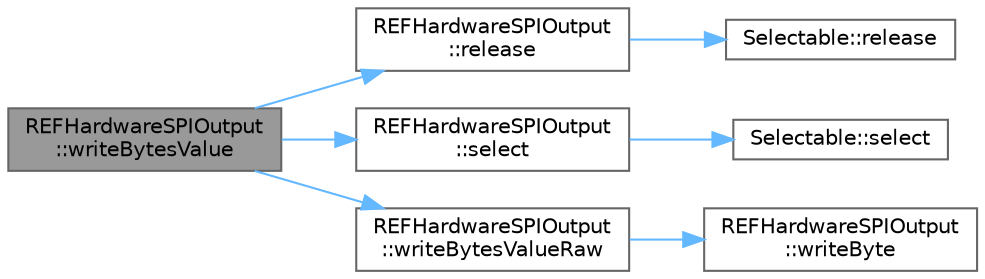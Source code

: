 digraph "REFHardwareSPIOutput::writeBytesValue"
{
 // LATEX_PDF_SIZE
  bgcolor="transparent";
  edge [fontname=Helvetica,fontsize=10,labelfontname=Helvetica,labelfontsize=10];
  node [fontname=Helvetica,fontsize=10,shape=box,height=0.2,width=0.4];
  rankdir="LR";
  Node1 [id="Node000001",label="REFHardwareSPIOutput\l::writeBytesValue",height=0.2,width=0.4,color="gray40", fillcolor="grey60", style="filled", fontcolor="black",tooltip="A full cycle of writing a value for len bytes, including select, release, and waiting."];
  Node1 -> Node2 [id="edge1_Node000001_Node000002",color="steelblue1",style="solid",tooltip=" "];
  Node2 [id="Node000002",label="REFHardwareSPIOutput\l::release",height=0.2,width=0.4,color="grey40", fillcolor="white", style="filled",URL="$d6/dd4/class_r_e_f_hardware_s_p_i_output.html#a7c39a37f4a8d759bfb59623fa95b09ce",tooltip="release the CS select"];
  Node2 -> Node3 [id="edge2_Node000002_Node000003",color="steelblue1",style="solid",tooltip=" "];
  Node3 [id="Node000003",label="Selectable::release",height=0.2,width=0.4,color="grey40", fillcolor="white", style="filled",URL="$dd/da1/class_selectable.html#a190c264a07995c20d72ea5d52eb60e47",tooltip="Release this object."];
  Node1 -> Node4 [id="edge3_Node000001_Node000004",color="steelblue1",style="solid",tooltip=" "];
  Node4 [id="Node000004",label="REFHardwareSPIOutput\l::select",height=0.2,width=0.4,color="grey40", fillcolor="white", style="filled",URL="$d6/dd4/class_r_e_f_hardware_s_p_i_output.html#a9f51d6a4a6ab66c709ff1d677815946b",tooltip="latch the CS select"];
  Node4 -> Node5 [id="edge4_Node000004_Node000005",color="steelblue1",style="solid",tooltip=" "];
  Node5 [id="Node000005",label="Selectable::select",height=0.2,width=0.4,color="grey40", fillcolor="white", style="filled",URL="$dd/da1/class_selectable.html#a5536adac637a1c55c3778158c7f38840",tooltip="Select this object."];
  Node1 -> Node6 [id="edge5_Node000001_Node000006",color="steelblue1",style="solid",tooltip=" "];
  Node6 [id="Node000006",label="REFHardwareSPIOutput\l::writeBytesValueRaw",height=0.2,width=0.4,color="grey40", fillcolor="white", style="filled",URL="$d6/dd4/class_r_e_f_hardware_s_p_i_output.html#aacffbb49cfb242addffb6e7ffdcb3ef7",tooltip="A raw set of writing byte values, assumes setup/init/waiting done elsewhere."];
  Node6 -> Node7 [id="edge6_Node000006_Node000007",color="steelblue1",style="solid",tooltip=" "];
  Node7 [id="Node000007",label="REFHardwareSPIOutput\l::writeByte",height=0.2,width=0.4,color="grey40", fillcolor="white", style="filled",URL="$d6/dd4/class_r_e_f_hardware_s_p_i_output.html#a077457b7a802ee946db4b2f8117d5ad4",tooltip="write a byte out via SPI (returns immediately on writing register)"];
}
